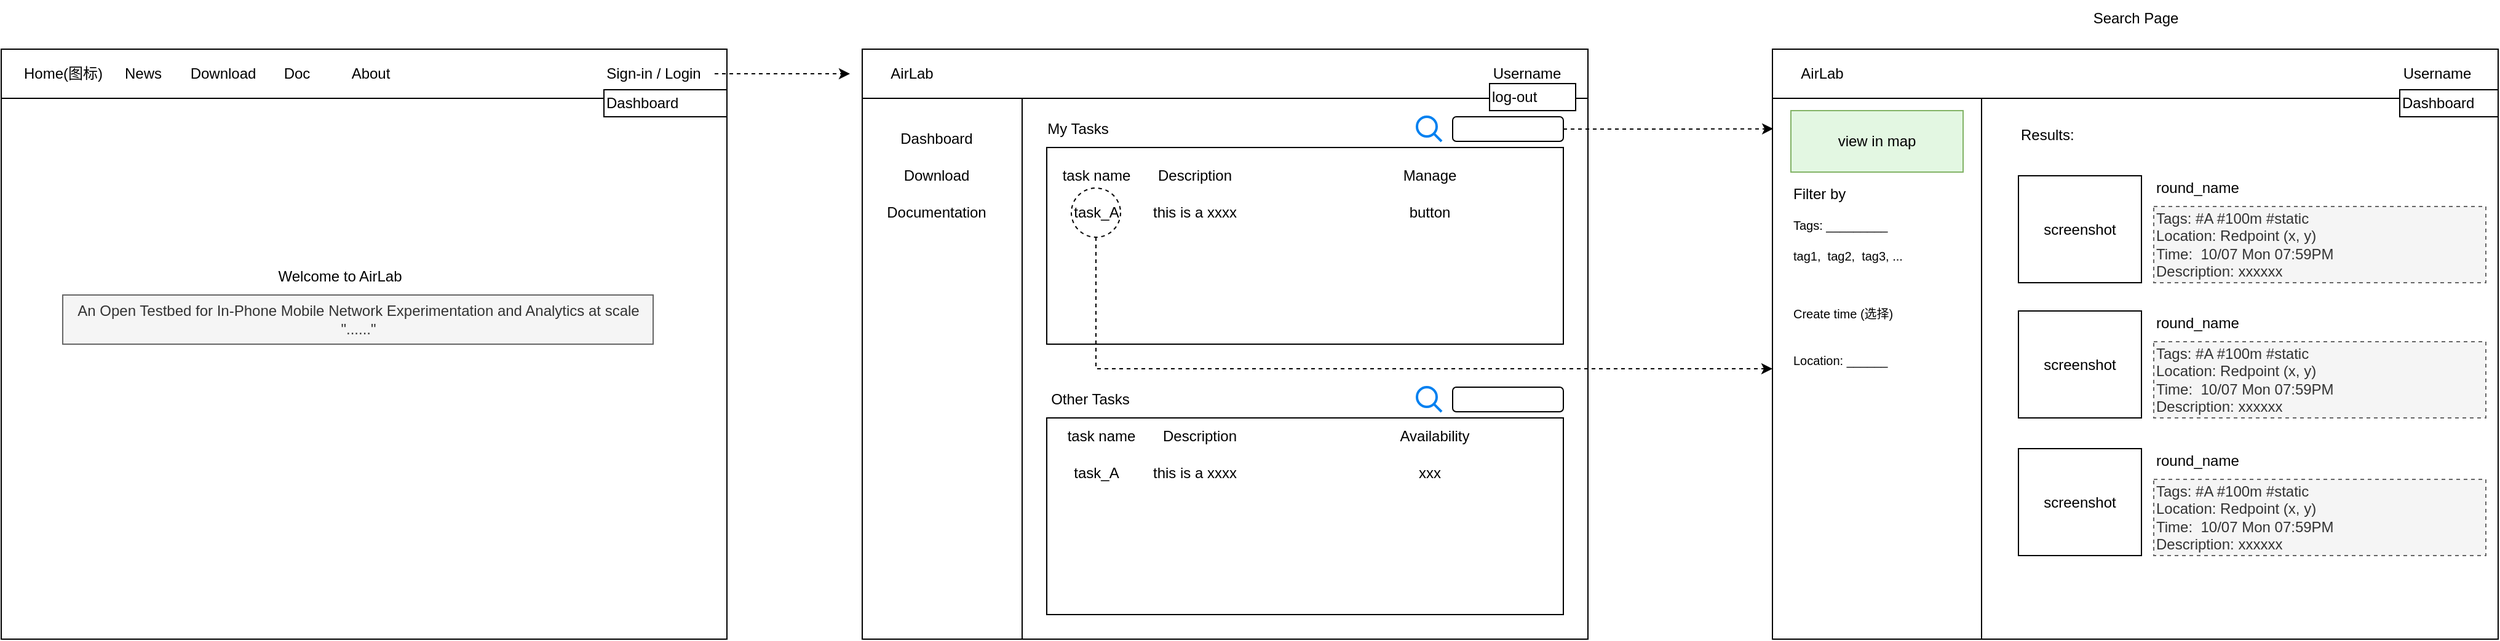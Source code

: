 <mxfile version="24.7.16">
  <diagram name="第 1 页" id="iKTGLunjSuNLNsJfE3-s">
    <mxGraphModel dx="994" dy="628" grid="1" gridSize="10" guides="1" tooltips="1" connect="1" arrows="1" fold="1" page="1" pageScale="1" pageWidth="827" pageHeight="1169" math="0" shadow="0">
      <root>
        <mxCell id="0" />
        <mxCell id="1" parent="0" />
        <mxCell id="08Pe-E-PLOBfHFOqVM3W-2" value="" style="rounded=0;whiteSpace=wrap;html=1;" parent="1" vertex="1">
          <mxGeometry x="80" y="400" width="590" height="480" as="geometry" />
        </mxCell>
        <mxCell id="08Pe-E-PLOBfHFOqVM3W-3" value="" style="rounded=0;whiteSpace=wrap;html=1;" parent="1" vertex="1">
          <mxGeometry x="80" y="400" width="590" height="40" as="geometry" />
        </mxCell>
        <mxCell id="J2lUSNROtMk-G1x3gUUD-3" style="edgeStyle=orthogonalEdgeStyle;rounded=0;orthogonalLoop=1;jettySize=auto;html=1;dashed=1;" edge="1" parent="1" source="08Pe-E-PLOBfHFOqVM3W-5">
          <mxGeometry relative="1" as="geometry">
            <mxPoint x="770" y="420" as="targetPoint" />
          </mxGeometry>
        </mxCell>
        <mxCell id="08Pe-E-PLOBfHFOqVM3W-5" value="Sign-in / Login" style="text;html=1;align=center;verticalAlign=middle;resizable=0;points=[];autosize=1;strokeColor=none;fillColor=none;" parent="1" vertex="1">
          <mxGeometry x="560" y="405" width="100" height="30" as="geometry" />
        </mxCell>
        <mxCell id="08Pe-E-PLOBfHFOqVM3W-6" value="Home(图标)" style="text;html=1;align=center;verticalAlign=middle;resizable=0;points=[];autosize=1;strokeColor=none;fillColor=none;" parent="1" vertex="1">
          <mxGeometry x="85" y="405" width="90" height="30" as="geometry" />
        </mxCell>
        <mxCell id="08Pe-E-PLOBfHFOqVM3W-7" value="News" style="text;html=1;align=center;verticalAlign=middle;resizable=0;points=[];autosize=1;strokeColor=none;fillColor=none;" parent="1" vertex="1">
          <mxGeometry x="170" y="405" width="50" height="30" as="geometry" />
        </mxCell>
        <mxCell id="08Pe-E-PLOBfHFOqVM3W-8" value="Download" style="text;html=1;align=center;verticalAlign=middle;resizable=0;points=[];autosize=1;strokeColor=none;fillColor=none;" parent="1" vertex="1">
          <mxGeometry x="220" y="405" width="80" height="30" as="geometry" />
        </mxCell>
        <mxCell id="08Pe-E-PLOBfHFOqVM3W-9" value="Doc" style="text;html=1;align=center;verticalAlign=middle;resizable=0;points=[];autosize=1;strokeColor=none;fillColor=none;" parent="1" vertex="1">
          <mxGeometry x="300" y="405" width="40" height="30" as="geometry" />
        </mxCell>
        <mxCell id="08Pe-E-PLOBfHFOqVM3W-10" value="About" style="text;html=1;align=center;verticalAlign=middle;resizable=0;points=[];autosize=1;strokeColor=none;fillColor=none;" parent="1" vertex="1">
          <mxGeometry x="355" y="405" width="50" height="30" as="geometry" />
        </mxCell>
        <mxCell id="08Pe-E-PLOBfHFOqVM3W-11" value="Welcome to AirLab" style="text;html=1;align=center;verticalAlign=middle;resizable=0;points=[];autosize=1;strokeColor=none;fillColor=none;" parent="1" vertex="1">
          <mxGeometry x="295" y="570" width="120" height="30" as="geometry" />
        </mxCell>
        <mxCell id="08Pe-E-PLOBfHFOqVM3W-12" value="&lt;div style=&quot;font-size: 12px;&quot;&gt;An Open Testbed for In-Phone Mobile Network Experimentation and Analytics at scale&lt;/div&gt;&lt;div style=&quot;font-size: 12px;&quot;&gt;&quot;......&lt;span style=&quot;background-color: initial;&quot;&gt;&quot;&lt;/span&gt;&lt;/div&gt;" style="text;html=1;align=center;verticalAlign=middle;resizable=0;points=[];autosize=1;strokeColor=#666666;fillColor=#f5f5f5;labelBorderColor=none;fontColor=#333333;rounded=0;fontSize=12;horizontal=1;" parent="1" vertex="1">
          <mxGeometry x="130" y="600" width="480" height="40" as="geometry" />
        </mxCell>
        <mxCell id="J2lUSNROtMk-G1x3gUUD-4" value="" style="rounded=0;whiteSpace=wrap;html=1;" vertex="1" parent="1">
          <mxGeometry x="780" y="400" width="590" height="480" as="geometry" />
        </mxCell>
        <mxCell id="J2lUSNROtMk-G1x3gUUD-5" value="" style="rounded=0;whiteSpace=wrap;html=1;" vertex="1" parent="1">
          <mxGeometry x="780" y="400" width="590" height="40" as="geometry" />
        </mxCell>
        <mxCell id="J2lUSNROtMk-G1x3gUUD-6" value="Username" style="text;html=1;align=center;verticalAlign=middle;resizable=0;points=[];autosize=1;strokeColor=none;fillColor=none;" vertex="1" parent="1">
          <mxGeometry x="1280" y="405" width="80" height="30" as="geometry" />
        </mxCell>
        <mxCell id="J2lUSNROtMk-G1x3gUUD-9" value="AirLab" style="text;html=1;align=center;verticalAlign=middle;resizable=0;points=[];autosize=1;strokeColor=none;fillColor=none;" vertex="1" parent="1">
          <mxGeometry x="790" y="405" width="60" height="30" as="geometry" />
        </mxCell>
        <mxCell id="J2lUSNROtMk-G1x3gUUD-10" value="" style="rounded=0;whiteSpace=wrap;html=1;" vertex="1" parent="1">
          <mxGeometry x="780" y="440" width="130" height="440" as="geometry" />
        </mxCell>
        <mxCell id="J2lUSNROtMk-G1x3gUUD-12" value="Dashboard" style="text;html=1;align=center;verticalAlign=middle;resizable=0;points=[];autosize=1;strokeColor=none;fillColor=none;" vertex="1" parent="1">
          <mxGeometry x="800" y="458" width="80" height="30" as="geometry" />
        </mxCell>
        <mxCell id="J2lUSNROtMk-G1x3gUUD-13" value="Download" style="text;html=1;align=center;verticalAlign=middle;resizable=0;points=[];autosize=1;strokeColor=none;fillColor=none;" vertex="1" parent="1">
          <mxGeometry x="800" y="488" width="80" height="30" as="geometry" />
        </mxCell>
        <mxCell id="J2lUSNROtMk-G1x3gUUD-14" value="Documentation" style="text;html=1;align=center;verticalAlign=middle;resizable=0;points=[];autosize=1;strokeColor=none;fillColor=none;" vertex="1" parent="1">
          <mxGeometry x="790" y="518" width="100" height="30" as="geometry" />
        </mxCell>
        <mxCell id="J2lUSNROtMk-G1x3gUUD-16" value="" style="rounded=0;whiteSpace=wrap;html=1;" vertex="1" parent="1">
          <mxGeometry x="930" y="480" width="420" height="160" as="geometry" />
        </mxCell>
        <mxCell id="J2lUSNROtMk-G1x3gUUD-17" value="My Tasks" style="text;html=1;align=center;verticalAlign=middle;resizable=0;points=[];autosize=1;strokeColor=none;fillColor=none;" vertex="1" parent="1">
          <mxGeometry x="920" y="450" width="70" height="30" as="geometry" />
        </mxCell>
        <mxCell id="J2lUSNROtMk-G1x3gUUD-18" value="Other Tasks" style="text;html=1;align=center;verticalAlign=middle;resizable=0;points=[];autosize=1;strokeColor=none;fillColor=none;" vertex="1" parent="1">
          <mxGeometry x="920" y="670" width="90" height="30" as="geometry" />
        </mxCell>
        <mxCell id="J2lUSNROtMk-G1x3gUUD-19" value="" style="rounded=0;whiteSpace=wrap;html=1;" vertex="1" parent="1">
          <mxGeometry x="930" y="700" width="420" height="160" as="geometry" />
        </mxCell>
        <mxCell id="J2lUSNROtMk-G1x3gUUD-20" value="task name" style="text;html=1;align=center;verticalAlign=middle;resizable=0;points=[];autosize=1;strokeColor=none;fillColor=none;" vertex="1" parent="1">
          <mxGeometry x="930" y="488" width="80" height="30" as="geometry" />
        </mxCell>
        <mxCell id="J2lUSNROtMk-G1x3gUUD-21" value="Description" style="text;html=1;align=center;verticalAlign=middle;resizable=0;points=[];autosize=1;strokeColor=none;fillColor=none;" vertex="1" parent="1">
          <mxGeometry x="1010" y="488" width="80" height="30" as="geometry" />
        </mxCell>
        <mxCell id="J2lUSNROtMk-G1x3gUUD-22" value="Manage" style="text;html=1;align=center;verticalAlign=middle;resizable=0;points=[];autosize=1;strokeColor=none;fillColor=none;" vertex="1" parent="1">
          <mxGeometry x="1206" y="488" width="70" height="30" as="geometry" />
        </mxCell>
        <mxCell id="J2lUSNROtMk-G1x3gUUD-23" value="task name" style="text;html=1;align=center;verticalAlign=middle;resizable=0;points=[];autosize=1;strokeColor=none;fillColor=none;" vertex="1" parent="1">
          <mxGeometry x="934" y="700" width="80" height="30" as="geometry" />
        </mxCell>
        <mxCell id="J2lUSNROtMk-G1x3gUUD-24" value="Description" style="text;html=1;align=center;verticalAlign=middle;resizable=0;points=[];autosize=1;strokeColor=none;fillColor=none;" vertex="1" parent="1">
          <mxGeometry x="1014" y="700" width="80" height="30" as="geometry" />
        </mxCell>
        <mxCell id="J2lUSNROtMk-G1x3gUUD-26" value="" style="rounded=0;whiteSpace=wrap;html=1;" vertex="1" parent="1">
          <mxGeometry x="1520" y="400" width="590" height="480" as="geometry" />
        </mxCell>
        <mxCell id="J2lUSNROtMk-G1x3gUUD-27" value="" style="rounded=1;whiteSpace=wrap;html=1;" vertex="1" parent="1">
          <mxGeometry x="1260" y="455" width="90" height="20" as="geometry" />
        </mxCell>
        <mxCell id="J2lUSNROtMk-G1x3gUUD-28" value="" style="html=1;verticalLabelPosition=bottom;align=center;labelBackgroundColor=#ffffff;verticalAlign=top;strokeWidth=2;strokeColor=#0080F0;shadow=0;dashed=0;shape=mxgraph.ios7.icons.looking_glass;" vertex="1" parent="1">
          <mxGeometry x="1231" y="455" width="20" height="20" as="geometry" />
        </mxCell>
        <mxCell id="J2lUSNROtMk-G1x3gUUD-29" value="" style="rounded=1;whiteSpace=wrap;html=1;" vertex="1" parent="1">
          <mxGeometry x="1260" y="675" width="90" height="20" as="geometry" />
        </mxCell>
        <mxCell id="J2lUSNROtMk-G1x3gUUD-30" value="" style="html=1;verticalLabelPosition=bottom;align=center;labelBackgroundColor=#ffffff;verticalAlign=top;strokeWidth=2;strokeColor=#0080F0;shadow=0;dashed=0;shape=mxgraph.ios7.icons.looking_glass;" vertex="1" parent="1">
          <mxGeometry x="1231" y="675" width="20" height="20" as="geometry" />
        </mxCell>
        <mxCell id="J2lUSNROtMk-G1x3gUUD-31" value="Search Page" style="text;html=1;align=center;verticalAlign=middle;resizable=0;points=[];autosize=1;strokeColor=none;fillColor=none;" vertex="1" parent="1">
          <mxGeometry x="1770" y="360" width="90" height="30" as="geometry" />
        </mxCell>
        <mxCell id="J2lUSNROtMk-G1x3gUUD-32" value="task_A" style="text;html=1;align=center;verticalAlign=middle;resizable=0;points=[];autosize=1;strokeColor=none;fillColor=none;" vertex="1" parent="1">
          <mxGeometry x="940" y="518" width="60" height="30" as="geometry" />
        </mxCell>
        <mxCell id="J2lUSNROtMk-G1x3gUUD-33" value="this is a xxxx" style="text;html=1;align=center;verticalAlign=middle;resizable=0;points=[];autosize=1;strokeColor=none;fillColor=none;" vertex="1" parent="1">
          <mxGeometry x="1005" y="518" width="90" height="30" as="geometry" />
        </mxCell>
        <mxCell id="J2lUSNROtMk-G1x3gUUD-34" value="button" style="text;html=1;align=center;verticalAlign=middle;resizable=0;points=[];autosize=1;strokeColor=none;fillColor=none;" vertex="1" parent="1">
          <mxGeometry x="1211" y="518" width="60" height="30" as="geometry" />
        </mxCell>
        <mxCell id="J2lUSNROtMk-G1x3gUUD-35" value="task_A" style="text;html=1;align=center;verticalAlign=middle;resizable=0;points=[];autosize=1;strokeColor=none;fillColor=none;" vertex="1" parent="1">
          <mxGeometry x="940" y="730" width="60" height="30" as="geometry" />
        </mxCell>
        <mxCell id="J2lUSNROtMk-G1x3gUUD-36" value="this is a xxxx" style="text;html=1;align=center;verticalAlign=middle;resizable=0;points=[];autosize=1;strokeColor=none;fillColor=none;" vertex="1" parent="1">
          <mxGeometry x="1005" y="730" width="90" height="30" as="geometry" />
        </mxCell>
        <mxCell id="J2lUSNROtMk-G1x3gUUD-37" value="xxx" style="text;html=1;align=center;verticalAlign=middle;resizable=0;points=[];autosize=1;strokeColor=none;fillColor=none;" vertex="1" parent="1">
          <mxGeometry x="1221" y="730" width="40" height="30" as="geometry" />
        </mxCell>
        <mxCell id="J2lUSNROtMk-G1x3gUUD-39" value="Availability" style="text;html=1;align=center;verticalAlign=middle;resizable=0;points=[];autosize=1;strokeColor=none;fillColor=none;" vertex="1" parent="1">
          <mxGeometry x="1205" y="700" width="80" height="30" as="geometry" />
        </mxCell>
        <mxCell id="J2lUSNROtMk-G1x3gUUD-40" style="edgeStyle=orthogonalEdgeStyle;rounded=0;orthogonalLoop=1;jettySize=auto;html=1;entryX=0.001;entryY=0.135;entryDx=0;entryDy=0;entryPerimeter=0;dashed=1;" edge="1" parent="1" source="J2lUSNROtMk-G1x3gUUD-27" target="J2lUSNROtMk-G1x3gUUD-26">
          <mxGeometry relative="1" as="geometry" />
        </mxCell>
        <mxCell id="J2lUSNROtMk-G1x3gUUD-42" value="" style="rounded=0;whiteSpace=wrap;html=1;" vertex="1" parent="1">
          <mxGeometry x="1520" y="400" width="590" height="40" as="geometry" />
        </mxCell>
        <mxCell id="J2lUSNROtMk-G1x3gUUD-43" value="Username" style="text;html=1;align=center;verticalAlign=middle;resizable=0;points=[];autosize=1;strokeColor=none;fillColor=none;" vertex="1" parent="1">
          <mxGeometry x="2020" y="405" width="80" height="30" as="geometry" />
        </mxCell>
        <mxCell id="J2lUSNROtMk-G1x3gUUD-44" value="AirLab" style="text;html=1;align=center;verticalAlign=middle;resizable=0;points=[];autosize=1;strokeColor=none;fillColor=none;" vertex="1" parent="1">
          <mxGeometry x="1530" y="405" width="60" height="30" as="geometry" />
        </mxCell>
        <mxCell id="J2lUSNROtMk-G1x3gUUD-45" value="Dashboard" style="whiteSpace=wrap;html=1;align=left;" vertex="1" parent="1">
          <mxGeometry x="570" y="433" width="100" height="22" as="geometry" />
        </mxCell>
        <mxCell id="J2lUSNROtMk-G1x3gUUD-46" value="&lt;span style=&quot;text-align: center; text-wrap: nowrap;&quot;&gt;log-out&lt;/span&gt;" style="whiteSpace=wrap;html=1;align=left;" vertex="1" parent="1">
          <mxGeometry x="1290" y="428" width="70" height="22" as="geometry" />
        </mxCell>
        <mxCell id="J2lUSNROtMk-G1x3gUUD-47" value="Dashboard" style="whiteSpace=wrap;html=1;align=left;" vertex="1" parent="1">
          <mxGeometry x="2030" y="433" width="80" height="22" as="geometry" />
        </mxCell>
        <mxCell id="J2lUSNROtMk-G1x3gUUD-48" value="screenshot" style="rounded=0;whiteSpace=wrap;html=1;" vertex="1" parent="1">
          <mxGeometry x="1720" y="503" width="100" height="87" as="geometry" />
        </mxCell>
        <mxCell id="J2lUSNROtMk-G1x3gUUD-49" value="round_name" style="text;html=1;align=left;verticalAlign=middle;resizable=0;points=[];autosize=1;strokeColor=none;fillColor=none;" vertex="1" parent="1">
          <mxGeometry x="1830" y="498" width="90" height="30" as="geometry" />
        </mxCell>
        <mxCell id="J2lUSNROtMk-G1x3gUUD-52" value="Tags: #A #100m #static&lt;div&gt;Location: Redpoint (x, y)&lt;/div&gt;&lt;div&gt;Time:&amp;nbsp; 10/07 Mon 07:59PM&lt;/div&gt;&lt;div&gt;Description: xxxxxx&lt;/div&gt;" style="whiteSpace=wrap;html=1;fillColor=#f5f5f5;fontColor=#333333;strokeColor=#666666;dashed=1;align=left;" vertex="1" parent="1">
          <mxGeometry x="1830" y="528" width="270" height="62" as="geometry" />
        </mxCell>
        <mxCell id="J2lUSNROtMk-G1x3gUUD-53" value="screenshot" style="rounded=0;whiteSpace=wrap;html=1;" vertex="1" parent="1">
          <mxGeometry x="1720" y="613" width="100" height="87" as="geometry" />
        </mxCell>
        <mxCell id="J2lUSNROtMk-G1x3gUUD-54" value="round_name" style="text;html=1;align=left;verticalAlign=middle;resizable=0;points=[];autosize=1;strokeColor=none;fillColor=none;" vertex="1" parent="1">
          <mxGeometry x="1830" y="608" width="90" height="30" as="geometry" />
        </mxCell>
        <mxCell id="J2lUSNROtMk-G1x3gUUD-55" value="Tags: #A #100m #static&lt;div&gt;Location: Redpoint (x, y)&lt;/div&gt;&lt;div&gt;Time:&amp;nbsp; 10/07 Mon 07:59PM&lt;/div&gt;&lt;div&gt;Description: xxxxxx&lt;/div&gt;" style="whiteSpace=wrap;html=1;fillColor=#f5f5f5;fontColor=#333333;strokeColor=#666666;dashed=1;align=left;" vertex="1" parent="1">
          <mxGeometry x="1830" y="638" width="270" height="62" as="geometry" />
        </mxCell>
        <mxCell id="J2lUSNROtMk-G1x3gUUD-56" value="screenshot" style="rounded=0;whiteSpace=wrap;html=1;" vertex="1" parent="1">
          <mxGeometry x="1720" y="725" width="100" height="87" as="geometry" />
        </mxCell>
        <mxCell id="J2lUSNROtMk-G1x3gUUD-57" value="round_name" style="text;html=1;align=left;verticalAlign=middle;resizable=0;points=[];autosize=1;strokeColor=none;fillColor=none;" vertex="1" parent="1">
          <mxGeometry x="1830" y="720" width="90" height="30" as="geometry" />
        </mxCell>
        <mxCell id="J2lUSNROtMk-G1x3gUUD-58" value="Tags: #A #100m #static&lt;div&gt;Location: Redpoint (x, y)&lt;/div&gt;&lt;div&gt;Time:&amp;nbsp; 10/07 Mon 07:59PM&lt;/div&gt;&lt;div&gt;Description: xxxxxx&lt;/div&gt;" style="whiteSpace=wrap;html=1;fillColor=#f5f5f5;fontColor=#333333;strokeColor=#666666;dashed=1;align=left;" vertex="1" parent="1">
          <mxGeometry x="1830" y="750" width="270" height="62" as="geometry" />
        </mxCell>
        <mxCell id="J2lUSNROtMk-G1x3gUUD-59" value="" style="rounded=0;whiteSpace=wrap;html=1;" vertex="1" parent="1">
          <mxGeometry x="1520" y="440" width="170" height="440" as="geometry" />
        </mxCell>
        <mxCell id="J2lUSNROtMk-G1x3gUUD-60" value="Results:" style="text;html=1;align=left;verticalAlign=middle;resizable=0;points=[];autosize=1;strokeColor=none;fillColor=none;" vertex="1" parent="1">
          <mxGeometry x="1720" y="455" width="70" height="30" as="geometry" />
        </mxCell>
        <mxCell id="J2lUSNROtMk-G1x3gUUD-61" value="Filter by" style="text;html=1;align=left;verticalAlign=middle;resizable=0;points=[];autosize=1;strokeColor=none;fillColor=none;" vertex="1" parent="1">
          <mxGeometry x="1535" y="503" width="70" height="30" as="geometry" />
        </mxCell>
        <mxCell id="J2lUSNROtMk-G1x3gUUD-62" value="view in map" style="whiteSpace=wrap;html=1;fillColor=#E3F7E2;strokeColor=#82b366;" vertex="1" parent="1">
          <mxGeometry x="1535" y="450" width="140" height="50" as="geometry" />
        </mxCell>
        <mxCell id="J2lUSNROtMk-G1x3gUUD-64" style="edgeStyle=orthogonalEdgeStyle;rounded=0;orthogonalLoop=1;jettySize=auto;html=1;entryX=0;entryY=0.5;entryDx=0;entryDy=0;dashed=1;" edge="1" parent="1" source="J2lUSNROtMk-G1x3gUUD-63" target="J2lUSNROtMk-G1x3gUUD-59">
          <mxGeometry relative="1" as="geometry">
            <Array as="points">
              <mxPoint x="970" y="660" />
            </Array>
          </mxGeometry>
        </mxCell>
        <mxCell id="J2lUSNROtMk-G1x3gUUD-63" value="" style="ellipse;whiteSpace=wrap;html=1;aspect=fixed;fillColor=none;dashed=1;" vertex="1" parent="1">
          <mxGeometry x="950" y="513" width="40" height="40" as="geometry" />
        </mxCell>
        <mxCell id="J2lUSNROtMk-G1x3gUUD-65" value="&lt;font style=&quot;font-size: 10px;&quot;&gt;Tags: _________&lt;/font&gt;" style="text;html=1;align=left;verticalAlign=middle;resizable=0;points=[];autosize=1;strokeColor=none;fillColor=none;" vertex="1" parent="1">
          <mxGeometry x="1535" y="528" width="100" height="30" as="geometry" />
        </mxCell>
        <mxCell id="J2lUSNROtMk-G1x3gUUD-67" value="&lt;span style=&quot;font-size: 10px;&quot;&gt;Create time (选择)&lt;/span&gt;" style="text;html=1;align=left;verticalAlign=middle;resizable=0;points=[];autosize=1;strokeColor=none;fillColor=none;" vertex="1" parent="1">
          <mxGeometry x="1535" y="600" width="100" height="30" as="geometry" />
        </mxCell>
        <mxCell id="J2lUSNROtMk-G1x3gUUD-70" value="&lt;span style=&quot;font-size: 10px;&quot;&gt;tag1,&amp;nbsp; tag2,&amp;nbsp; tag3, ...&lt;/span&gt;" style="text;html=1;align=left;verticalAlign=middle;resizable=0;points=[];autosize=1;strokeColor=none;fillColor=none;" vertex="1" parent="1">
          <mxGeometry x="1535" y="553" width="110" height="30" as="geometry" />
        </mxCell>
        <mxCell id="J2lUSNROtMk-G1x3gUUD-71" value="&lt;span style=&quot;font-size: 10px;&quot;&gt;Location: ______&lt;/span&gt;" style="text;html=1;align=left;verticalAlign=middle;resizable=0;points=[];autosize=1;strokeColor=none;fillColor=none;" vertex="1" parent="1">
          <mxGeometry x="1535" y="638" width="100" height="30" as="geometry" />
        </mxCell>
      </root>
    </mxGraphModel>
  </diagram>
</mxfile>
